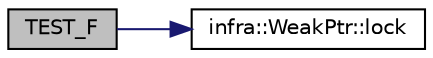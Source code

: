 digraph "TEST_F"
{
 // INTERACTIVE_SVG=YES
  edge [fontname="Helvetica",fontsize="10",labelfontname="Helvetica",labelfontsize="10"];
  node [fontname="Helvetica",fontsize="10",shape=record];
  rankdir="LR";
  Node45 [label="TEST_F",height=0.2,width=0.4,color="black", fillcolor="grey75", style="filled", fontcolor="black"];
  Node45 -> Node46 [color="midnightblue",fontsize="10",style="solid",fontname="Helvetica"];
  Node46 [label="infra::WeakPtr::lock",height=0.2,width=0.4,color="black", fillcolor="white", style="filled",URL="$d3/daa/classinfra_1_1_weak_ptr.html#ae6e1ed3db9166b935ebfcdea5bad3691"];
}
